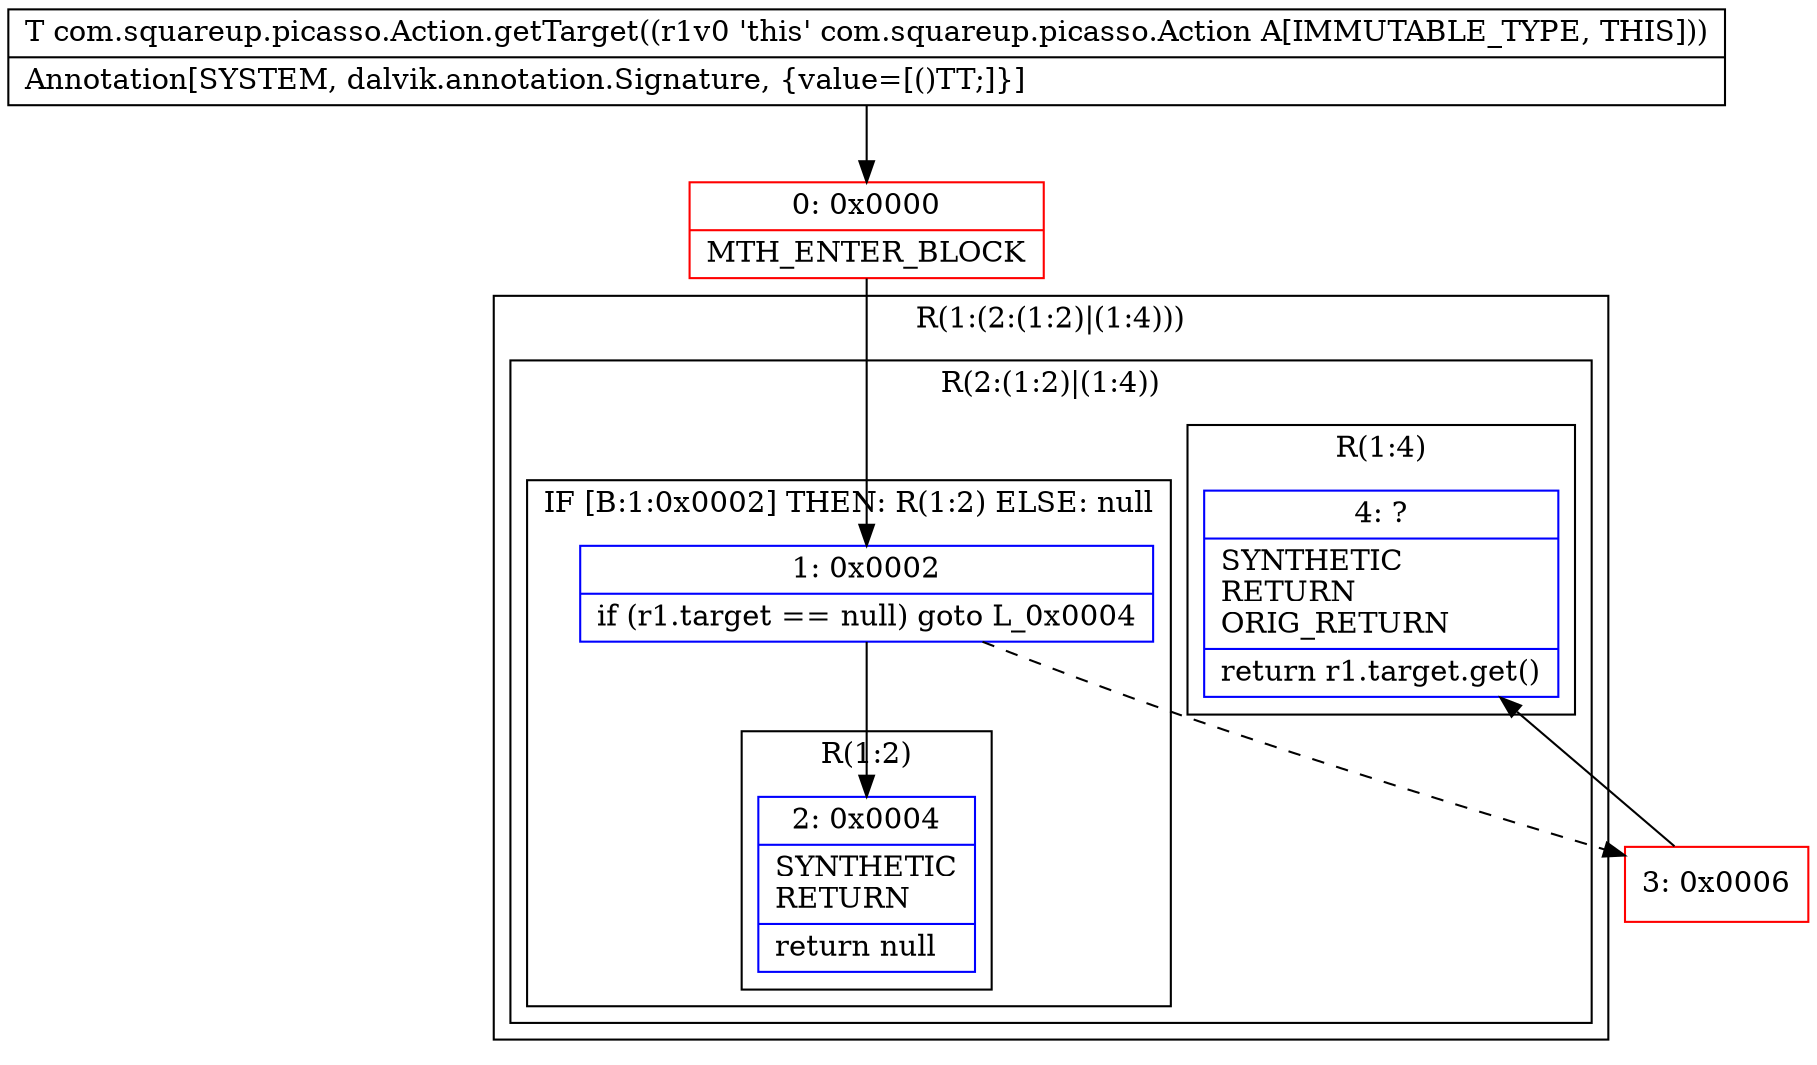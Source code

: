 digraph "CFG forcom.squareup.picasso.Action.getTarget()Ljava\/lang\/Object;" {
subgraph cluster_Region_1413134026 {
label = "R(1:(2:(1:2)|(1:4)))";
node [shape=record,color=blue];
subgraph cluster_Region_1502754170 {
label = "R(2:(1:2)|(1:4))";
node [shape=record,color=blue];
subgraph cluster_IfRegion_295062090 {
label = "IF [B:1:0x0002] THEN: R(1:2) ELSE: null";
node [shape=record,color=blue];
Node_1 [shape=record,label="{1\:\ 0x0002|if (r1.target == null) goto L_0x0004\l}"];
subgraph cluster_Region_1180928103 {
label = "R(1:2)";
node [shape=record,color=blue];
Node_2 [shape=record,label="{2\:\ 0x0004|SYNTHETIC\lRETURN\l|return null\l}"];
}
}
subgraph cluster_Region_1206839943 {
label = "R(1:4)";
node [shape=record,color=blue];
Node_4 [shape=record,label="{4\:\ ?|SYNTHETIC\lRETURN\lORIG_RETURN\l|return r1.target.get()\l}"];
}
}
}
Node_0 [shape=record,color=red,label="{0\:\ 0x0000|MTH_ENTER_BLOCK\l}"];
Node_3 [shape=record,color=red,label="{3\:\ 0x0006}"];
MethodNode[shape=record,label="{T com.squareup.picasso.Action.getTarget((r1v0 'this' com.squareup.picasso.Action A[IMMUTABLE_TYPE, THIS]))  | Annotation[SYSTEM, dalvik.annotation.Signature, \{value=[()TT;]\}]\l}"];
MethodNode -> Node_0;
Node_1 -> Node_2;
Node_1 -> Node_3[style=dashed];
Node_0 -> Node_1;
Node_3 -> Node_4;
}

